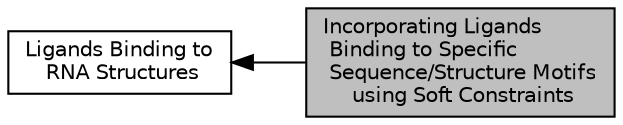 digraph "Incorporating Ligands Binding to Specific Sequence/Structure Motifs using Soft Constraints"
{
  bgcolor="transparent";
  edge [fontname="Helvetica",fontsize="10",labelfontname="Helvetica",labelfontsize="10"];
  node [fontname="Helvetica",fontsize="10",shape=box];
  rankdir=LR;
  Node1 [label="Ligands Binding to\l RNA Structures",height=0.2,width=0.4,color="black",URL="$group__ligand__binding.html",tooltip="Simple Extensions to Model Ligand Binding to RNA Structures."];
  Node0 [label="Incorporating Ligands\l Binding to Specific\l Sequence/Structure Motifs\l using Soft Constraints",height=0.2,width=0.4,color="black", fillcolor="grey75", style="filled", fontcolor="black",tooltip=" "];
  Node1->Node0 [shape=plaintext, dir="back", style="solid"];
}
